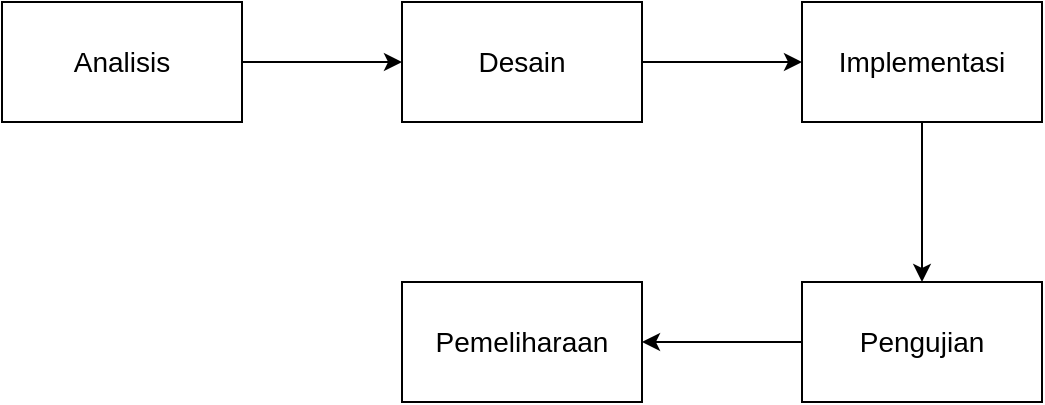 <mxfile version="21.5.2" type="github">
  <diagram name="prosedur" id="k15jAyYDwGL_YBpCUJvA">
    <mxGraphModel dx="1210" dy="634" grid="1" gridSize="10" guides="1" tooltips="1" connect="1" arrows="1" fold="1" page="1" pageScale="1" pageWidth="850" pageHeight="1100" math="0" shadow="0">
      <root>
        <mxCell id="0" />
        <mxCell id="1" parent="0" />
        <mxCell id="BAe3vGqKPwnIPObpJoh3-3" value="" style="edgeStyle=orthogonalEdgeStyle;rounded=0;orthogonalLoop=1;jettySize=auto;html=1;strokeWidth=1;fontSize=14;fontStyle=0" edge="1" parent="1" source="BAe3vGqKPwnIPObpJoh3-1" target="BAe3vGqKPwnIPObpJoh3-2">
          <mxGeometry relative="1" as="geometry" />
        </mxCell>
        <mxCell id="BAe3vGqKPwnIPObpJoh3-1" value="Analisis" style="rounded=0;whiteSpace=wrap;html=1;strokeWidth=1;fontSize=14;fontStyle=0" vertex="1" parent="1">
          <mxGeometry x="120" y="100" width="120" height="60" as="geometry" />
        </mxCell>
        <mxCell id="BAe3vGqKPwnIPObpJoh3-5" value="" style="edgeStyle=orthogonalEdgeStyle;rounded=0;orthogonalLoop=1;jettySize=auto;html=1;strokeWidth=1;fontSize=14;fontStyle=0" edge="1" parent="1" source="BAe3vGqKPwnIPObpJoh3-2" target="BAe3vGqKPwnIPObpJoh3-4">
          <mxGeometry relative="1" as="geometry" />
        </mxCell>
        <mxCell id="BAe3vGqKPwnIPObpJoh3-2" value="Desain" style="rounded=0;whiteSpace=wrap;html=1;strokeWidth=1;fontSize=14;fontStyle=0" vertex="1" parent="1">
          <mxGeometry x="320" y="100" width="120" height="60" as="geometry" />
        </mxCell>
        <mxCell id="BAe3vGqKPwnIPObpJoh3-7" value="" style="edgeStyle=orthogonalEdgeStyle;rounded=0;orthogonalLoop=1;jettySize=auto;html=1;strokeWidth=1;fontSize=14;fontStyle=0" edge="1" parent="1" source="BAe3vGqKPwnIPObpJoh3-4" target="BAe3vGqKPwnIPObpJoh3-6">
          <mxGeometry relative="1" as="geometry" />
        </mxCell>
        <mxCell id="BAe3vGqKPwnIPObpJoh3-4" value="Implementasi" style="rounded=0;whiteSpace=wrap;html=1;strokeWidth=1;fontSize=14;fontStyle=0" vertex="1" parent="1">
          <mxGeometry x="520" y="100" width="120" height="60" as="geometry" />
        </mxCell>
        <mxCell id="BAe3vGqKPwnIPObpJoh3-9" value="" style="edgeStyle=orthogonalEdgeStyle;rounded=0;orthogonalLoop=1;jettySize=auto;html=1;strokeWidth=1;fontSize=14;fontStyle=0" edge="1" parent="1" source="BAe3vGqKPwnIPObpJoh3-6" target="BAe3vGqKPwnIPObpJoh3-8">
          <mxGeometry relative="1" as="geometry" />
        </mxCell>
        <mxCell id="BAe3vGqKPwnIPObpJoh3-6" value="Pengujian" style="rounded=0;whiteSpace=wrap;html=1;strokeWidth=1;fontSize=14;fontStyle=0" vertex="1" parent="1">
          <mxGeometry x="520" y="240" width="120" height="60" as="geometry" />
        </mxCell>
        <mxCell id="BAe3vGqKPwnIPObpJoh3-8" value="Pemeliharaan" style="rounded=0;whiteSpace=wrap;html=1;strokeWidth=1;fontSize=14;fontStyle=0" vertex="1" parent="1">
          <mxGeometry x="320" y="240" width="120" height="60" as="geometry" />
        </mxCell>
      </root>
    </mxGraphModel>
  </diagram>
</mxfile>
